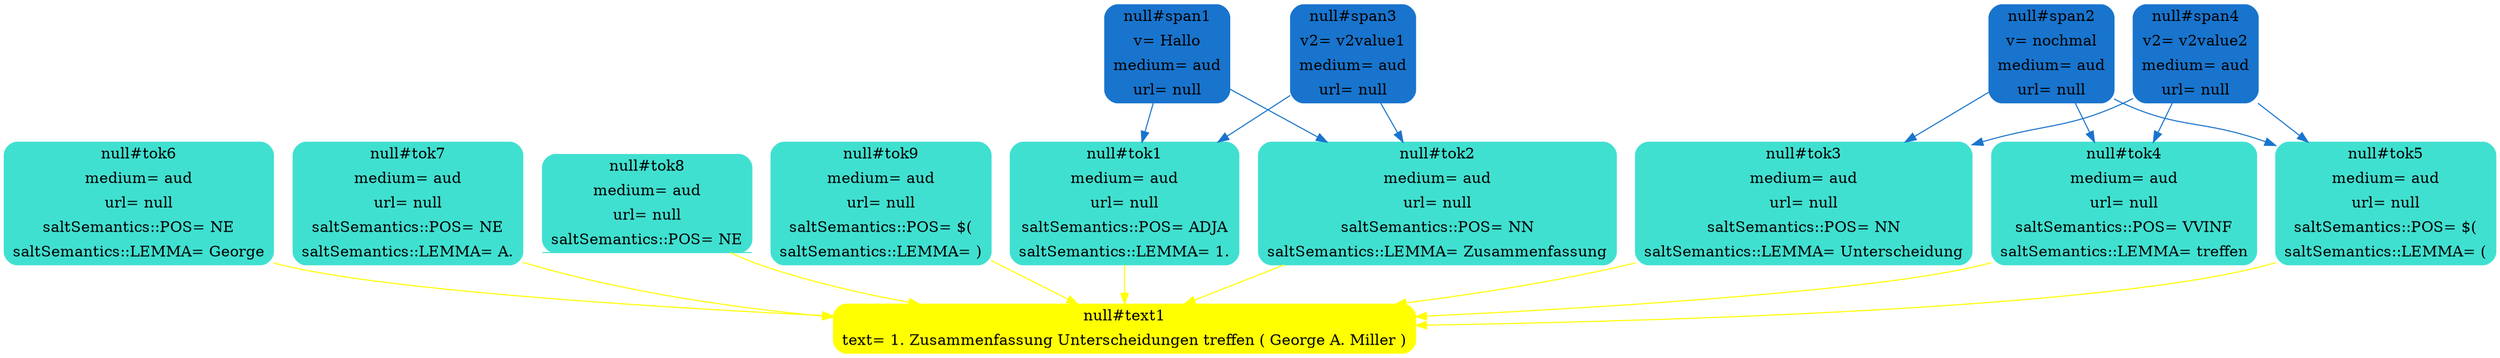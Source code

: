 digraph G {
ordering= out;
<null#tok6>[shape= Mrecord,color= turquoise,style= filled,label="{{null#tok6}|{medium= aud}|{url= null}|{saltSemantics::POS= NE}|{saltSemantics::LEMMA= George}}"]
<null#text1>[shape= Mrecord,color= yellow,style= filled,label="{{null#text1}|{text= 1. Zusammenfassung Unterscheidungen treffen ( George A. Miller ) }}"]
<null#tok6> -> <null#text1>[color= yellow,style= filled,]
<null#tok7>[shape= Mrecord,color= turquoise,style= filled,label="{{null#tok7}|{medium= aud}|{url= null}|{saltSemantics::POS= NE}|{saltSemantics::LEMMA= A.}}"]
<null#tok7> -> <null#text1>[color= yellow,style= filled,]
<null#tok8>[shape= Mrecord,color= turquoise,style= filled,label="{{null#tok8}|{medium= aud}|{url= null}|{saltSemantics::POS= NE}|{saltSemantics::LEMMA= <unknown>}}"]
<null#tok8> -> <null#text1>[color= yellow,style= filled,]
<null#tok9>[shape= Mrecord,color= turquoise,style= filled,label="{{null#tok9}|{medium= aud}|{url= null}|{saltSemantics::POS= $(}|{saltSemantics::LEMMA= )}}"]
<null#tok9> -> <null#text1>[color= yellow,style= filled,]
<null#span1>[shape= Mrecord,color= dodgerblue3,style= filled,label="{{null#span1}|{v= Hallo}|{medium= aud}|{url= null}}"]
<null#tok1>[shape= Mrecord,color= turquoise,style= filled,label="{{null#tok1}|{medium= aud}|{url= null}|{saltSemantics::POS= ADJA}|{saltSemantics::LEMMA= 1.}}"]
<null#span1> -> <null#tok1>[color= dodgerblue3,style= filled,]
<null#tok1> -> <null#text1>[color= yellow,style= filled,]
<null#tok2>[shape= Mrecord,color= turquoise,style= filled,label="{{null#tok2}|{medium= aud}|{url= null}|{saltSemantics::POS= NN}|{saltSemantics::LEMMA= Zusammenfassung}}"]
<null#span1> -> <null#tok2>[color= dodgerblue3,style= filled,]
<null#tok2> -> <null#text1>[color= yellow,style= filled,]
<null#span2>[shape= Mrecord,color= dodgerblue3,style= filled,label="{{null#span2}|{v= nochmal}|{medium= aud}|{url= null}}"]
<null#tok3>[shape= Mrecord,color= turquoise,style= filled,label="{{null#tok3}|{medium= aud}|{url= null}|{saltSemantics::POS= NN}|{saltSemantics::LEMMA= Unterscheidung}}"]
<null#span2> -> <null#tok3>[color= dodgerblue3,style= filled,]
<null#tok3> -> <null#text1>[color= yellow,style= filled,]
<null#tok4>[shape= Mrecord,color= turquoise,style= filled,label="{{null#tok4}|{medium= aud}|{url= null}|{saltSemantics::POS= VVINF}|{saltSemantics::LEMMA= treffen}}"]
<null#span2> -> <null#tok4>[color= dodgerblue3,style= filled,]
<null#tok4> -> <null#text1>[color= yellow,style= filled,]
<null#tok5>[shape= Mrecord,color= turquoise,style= filled,label="{{null#tok5}|{medium= aud}|{url= null}|{saltSemantics::POS= $(}|{saltSemantics::LEMMA= (}}"]
<null#span2> -> <null#tok5>[color= dodgerblue3,style= filled,]
<null#tok5> -> <null#text1>[color= yellow,style= filled,]
<null#span3>[shape= Mrecord,color= dodgerblue3,style= filled,label="{{null#span3}|{v2= v2value1}|{medium= aud}|{url= null}}"]
<null#span3> -> <null#tok1>[color= dodgerblue3,style= filled,]
<null#span3> -> <null#tok2>[color= dodgerblue3,style= filled,]
<null#span4>[shape= Mrecord,color= dodgerblue3,style= filled,label="{{null#span4}|{v2= v2value2}|{medium= aud}|{url= null}}"]
<null#span4> -> <null#tok3>[color= dodgerblue3,style= filled,]
<null#span4> -> <null#tok4>[color= dodgerblue3,style= filled,]
<null#span4> -> <null#tok5>[color= dodgerblue3,style= filled,]
}

